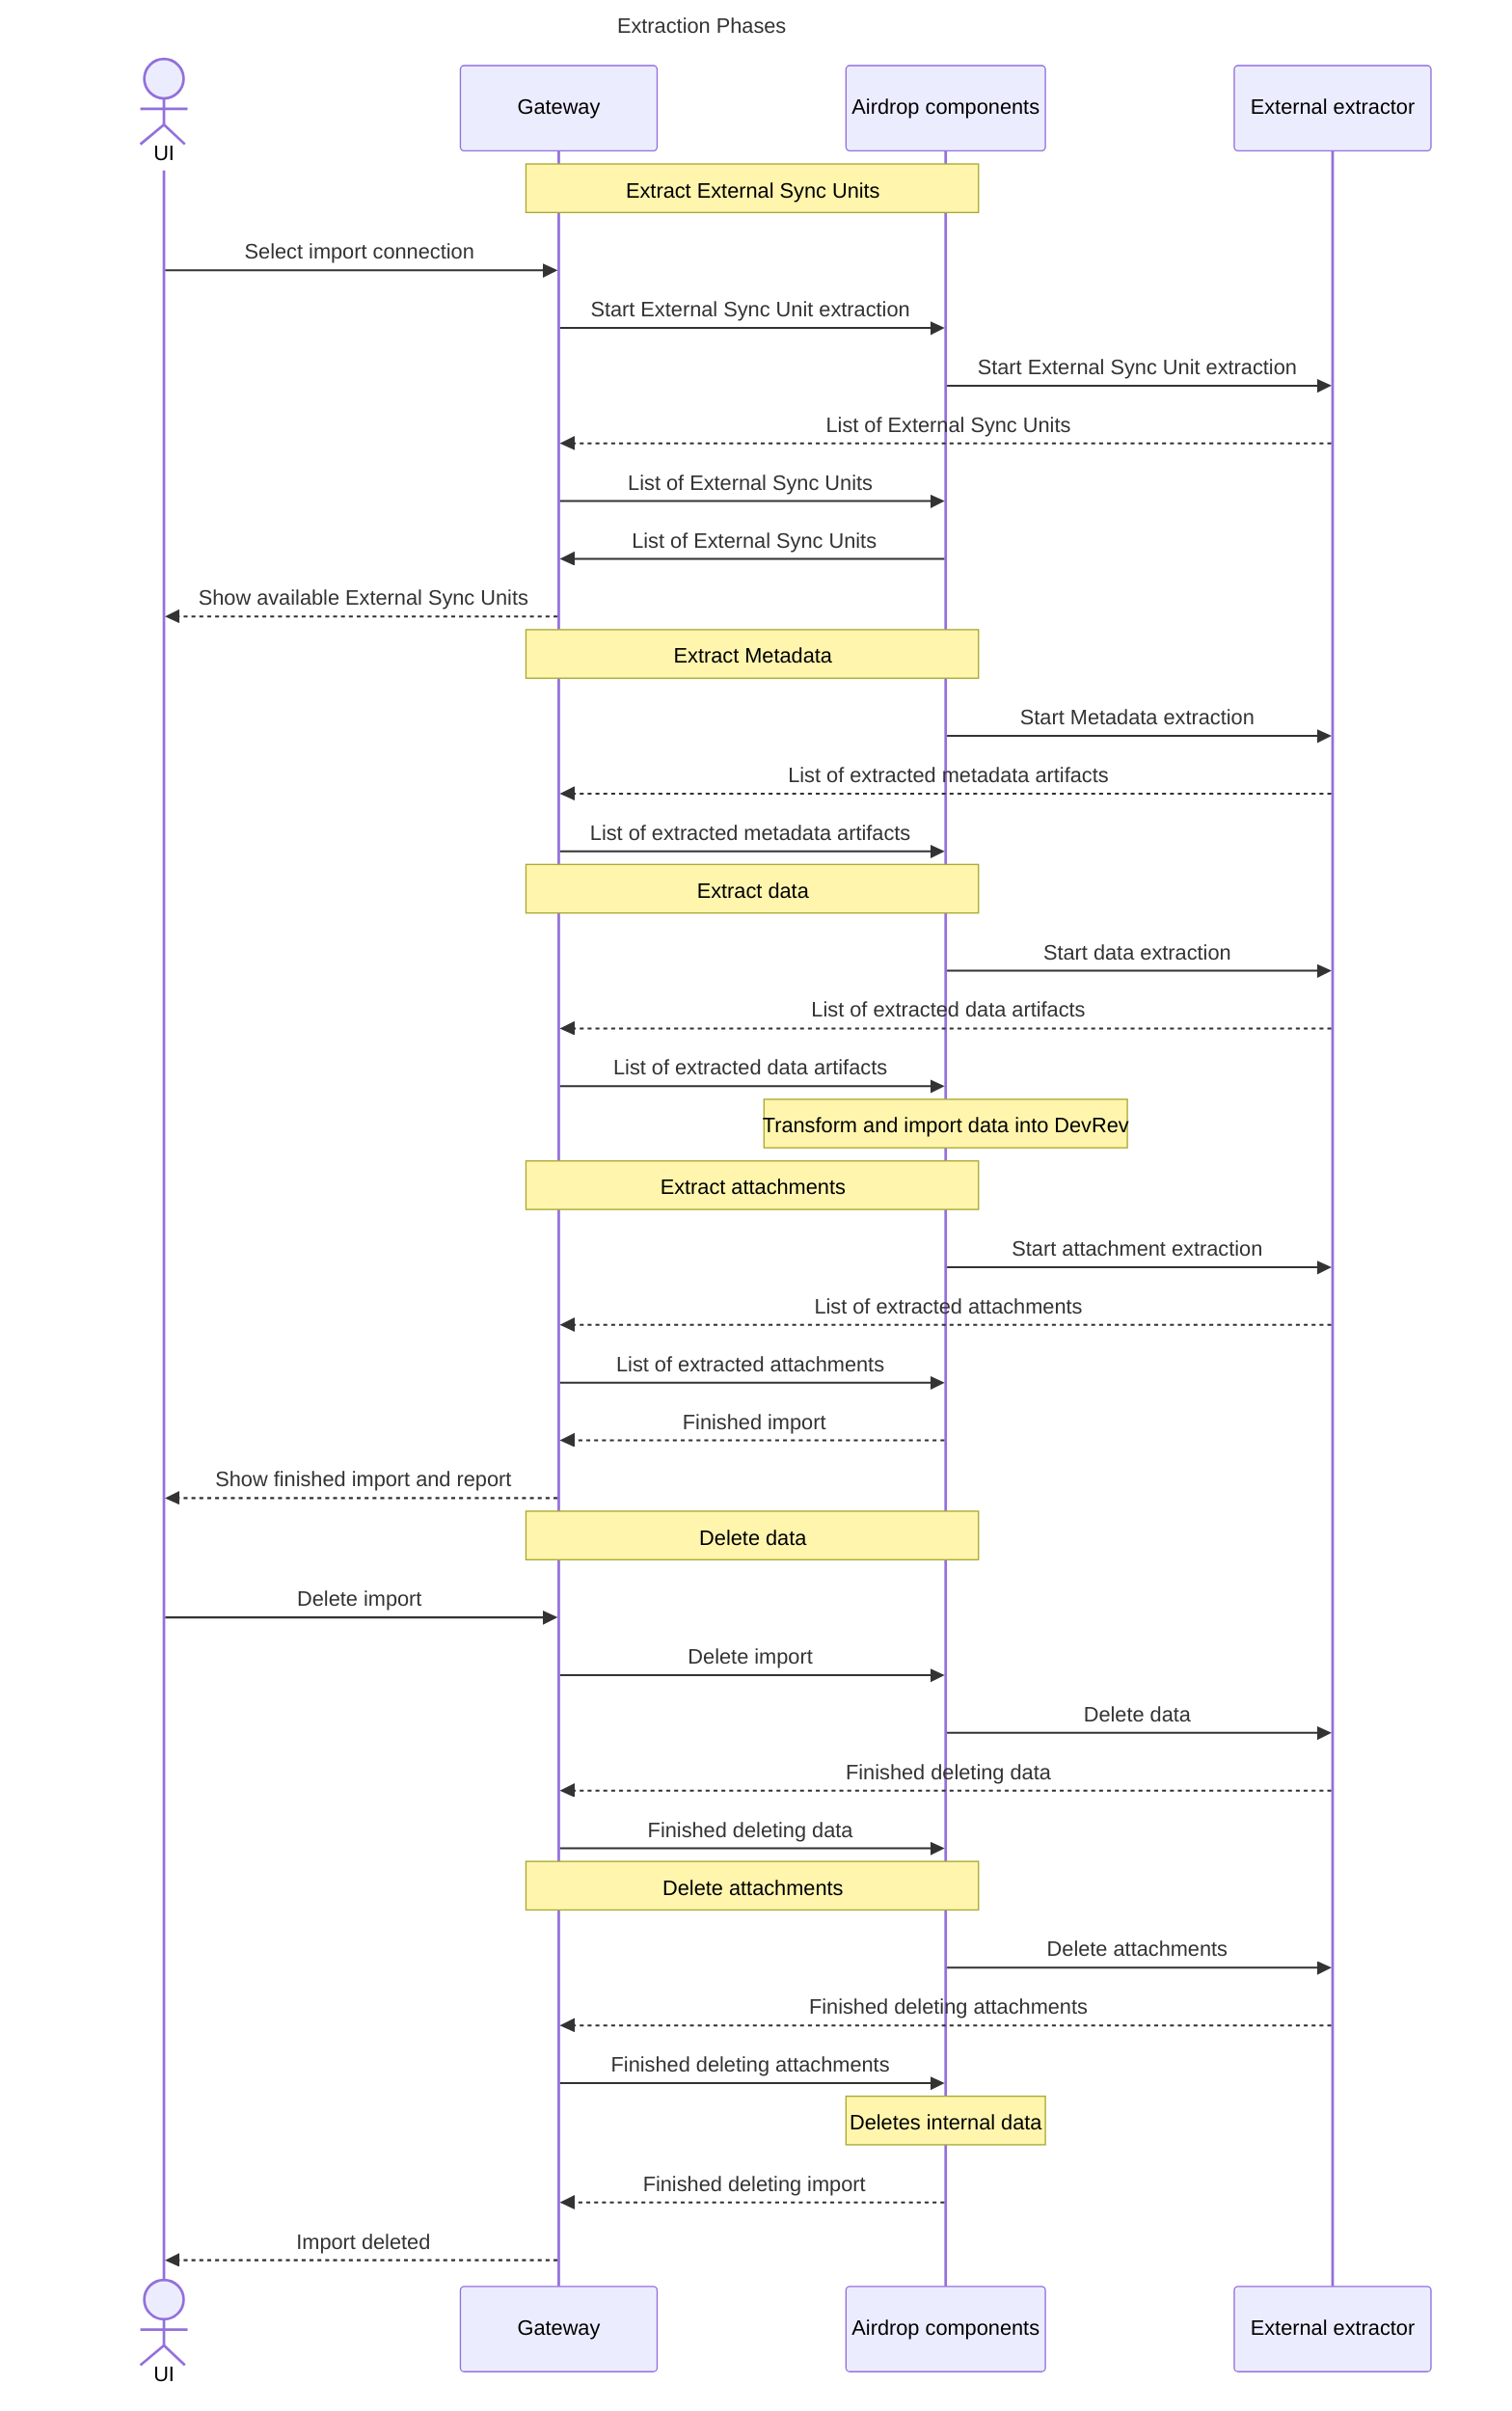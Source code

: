 ---
title: Extraction Phases
---
sequenceDiagram
  actor user as UI
  participant gw as Gateway
  participant ad as Airdrop components
  participant ee as External extractor

	note over gw,ad: Extract External Sync Units
	user ->> gw: Select import connection
	gw ->> ad: Start External Sync Unit extraction
	ad ->> ee: Start External Sync Unit extraction
	ee -->> gw: List of External Sync Units
	gw ->> ad: List of External Sync Units
	ad ->> gw: List of External Sync Units
	gw -->> user: Show available External Sync Units


	note over gw,ad: Extract Metadata
	ad ->> ee: Start Metadata extraction
	ee -->> gw: List of extracted metadata artifacts
	gw ->> ad: List of extracted metadata artifacts

	note over gw,ad: Extract data
	ad ->> ee: Start data extraction
	ee -->> gw: List of extracted data artifacts
	gw ->> ad: List of extracted data artifacts

	note over ad: Transform and import data into DevRev

	note over gw,ad: Extract attachments
	ad ->> ee: Start attachment extraction
	ee -->> gw: List of extracted attachments
	gw ->> ad: List of extracted attachments

	ad -->> gw: Finished import
	gw -->> user: Show finished import and report

	note over gw,ad: Delete data
	user ->> gw: Delete import
	gw ->> ad: Delete import
	ad ->> ee: Delete data
	ee -->> gw: Finished deleting data
	gw ->> ad: Finished deleting data

	note over gw,ad: Delete attachments
	ad ->> ee: Delete attachments
	ee -->> gw: Finished deleting attachments
	gw ->> ad: Finished deleting attachments
	note over ad: Deletes internal data
	ad -->> gw: Finished deleting import
	gw -->> user: Import deleted